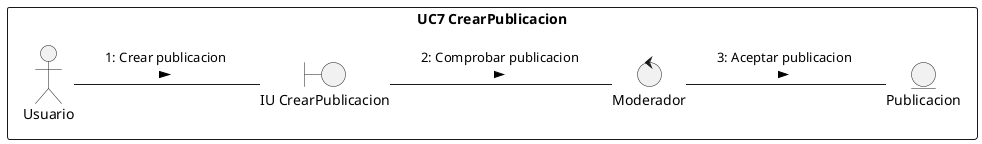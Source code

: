 @startuml r11
/'
    Crear el diagrama de clases de análisis y de colaboración de los casos de uso prioritarios del proyecto.

    Para conseguir el diagrama de clases seguir los siguientes pasos:

    1. Identificar las clases Entidad (Modelo)
    2. Identificar las clases Interfaz (Vista)
    3. Identificar las clases Control (Controlador)
    4. Identificar las relaciones entre estas clases
    
    Este diagrama debe ser específico de un caso de uso y las clases deben ser representadas con sus estereotipos.
    
    Para conseguir el diagrama de colaboración, identifique las relaciones (enlaces) entre los objetos y los requerimientos (mensajes) sobre cada objeto involucrado en la descripción del caso de uso.
'/
left to right direction

rectangle "UC7 CrearPublicacion"{
    actor Usuario 
    entity Publicacion as e1
    boundary "IU CrearPublicacion" as i1
    control "Moderador" as c1
}
Usuario -- i1 : "1: Crear publicacion \n >"
i1 -- c1 : "2: Comprobar publicacion \n >"
c1 -- e1 : "3: Aceptar publicacion \n >" 



@enduml